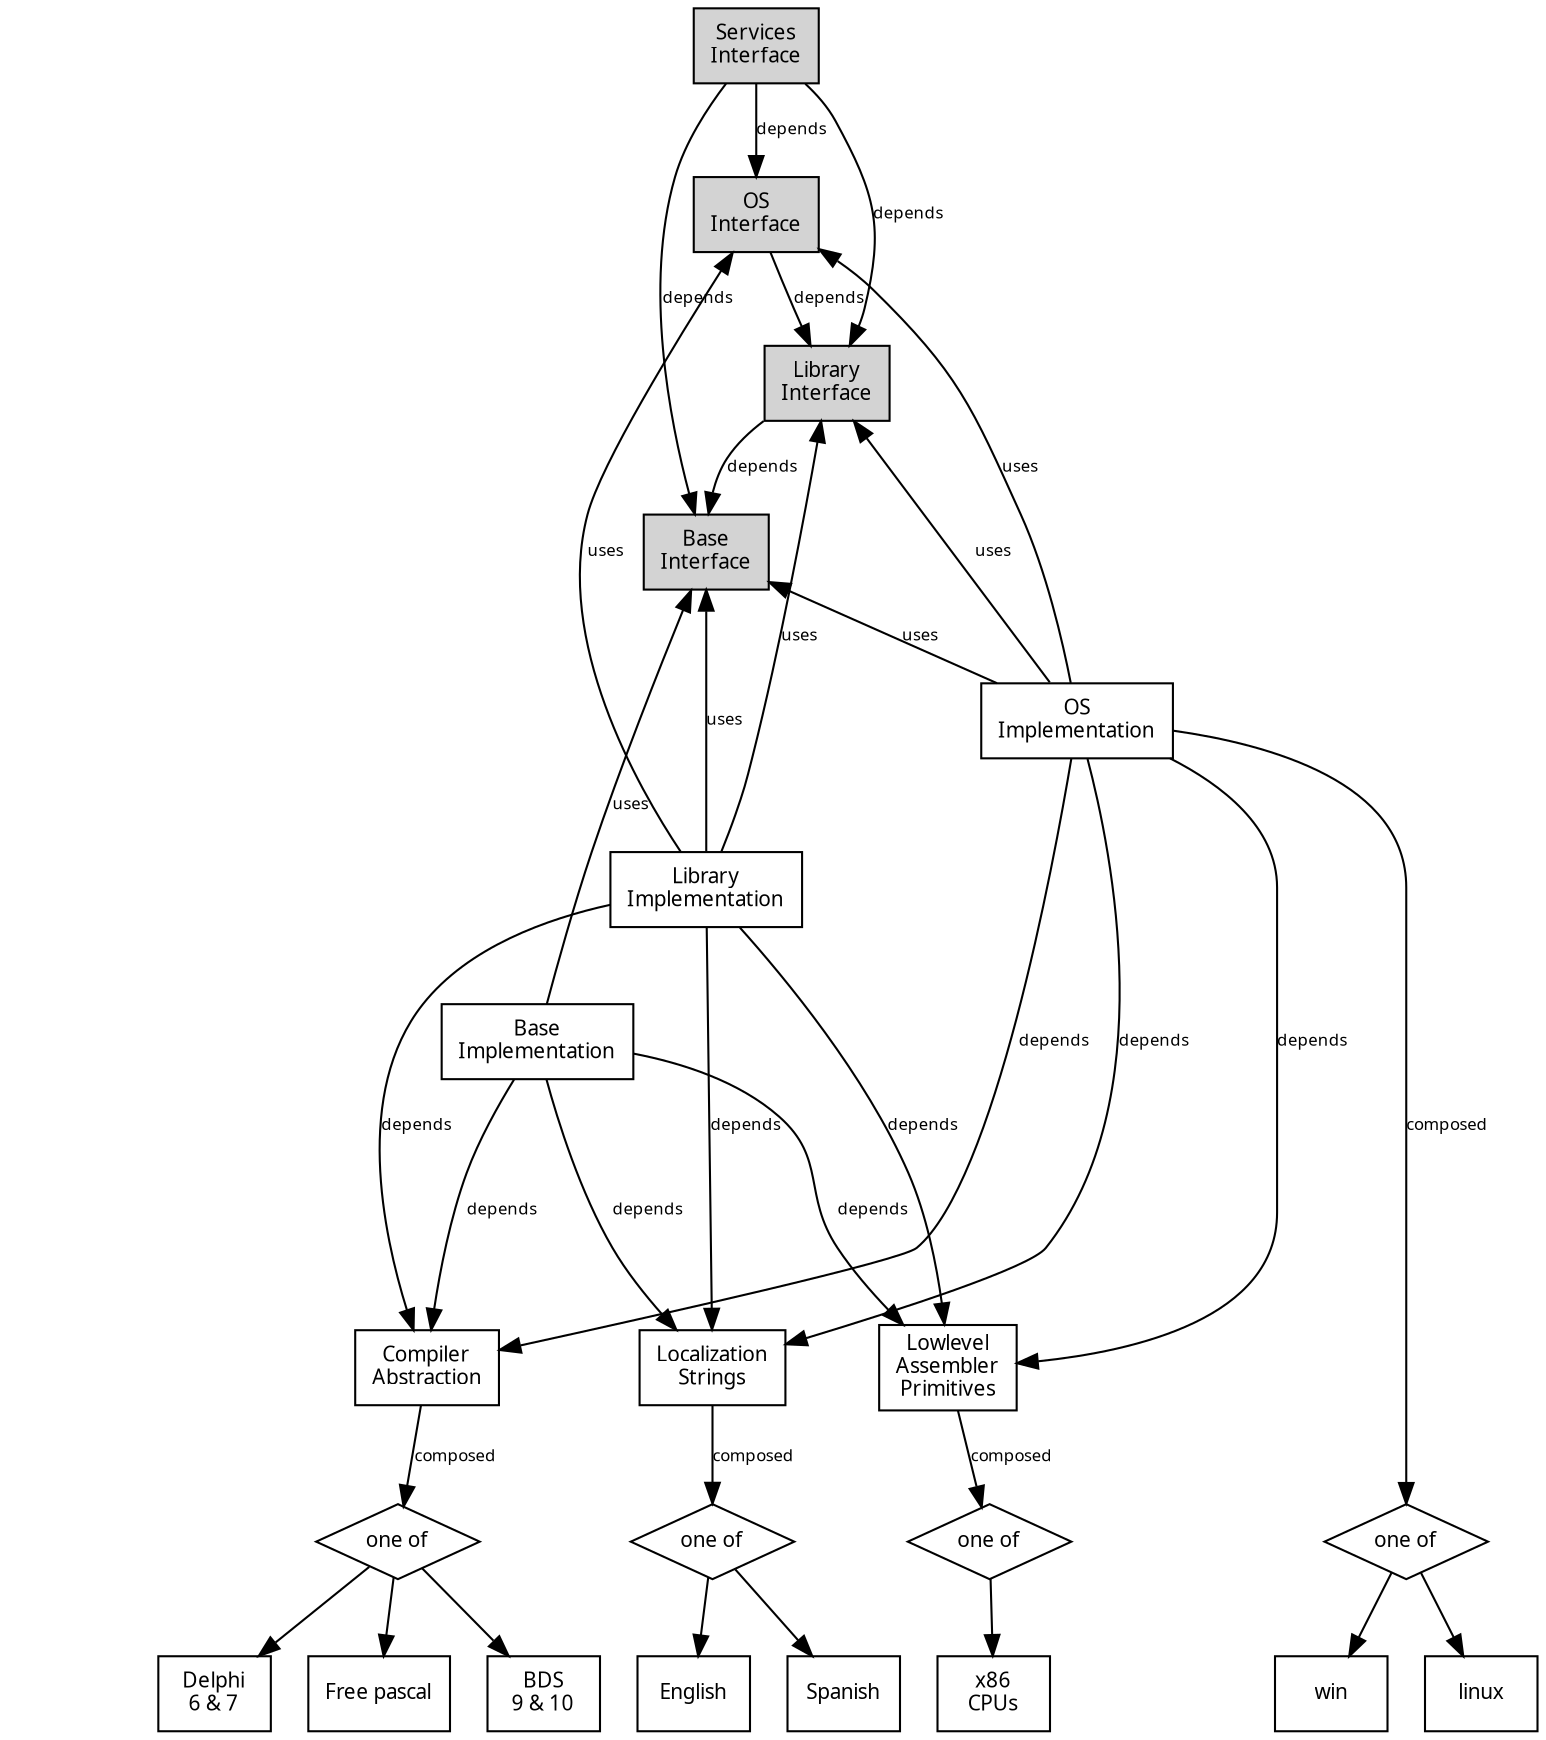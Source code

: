 digraph SilLayoutComplete
  {
    node [shape=box, fontname=Verdana, fontsize=10];
    edge [fontname=Verdana, fontsize=8]
    fontname=Verdana;

    {
    node [style=invis];
    edge [style=invis];

    Level0 -> Level1 -> Level2 -> Level3 -> Level4 -> Level5 -> Level6 -> Level7 -> Level8 -> Level9 -> Level10;

    }

  base        [label = "Base\nInterface", style=filled];
  baseim      [label = "Base\nImplementation"];
  lib         [label = "Library\nInterface", style=filled];
  libim       [label = "Library\nImplementation"];
  os          [label = "OS\nInterface", style=filled];
  osim        [label = "OS\nImplementation"];

  fwk         [label = "Services\nInterface", style=filled];

  hw          [label = "Lowlevel\nAssembler\nPrimitives"];
  lc          [label = "Localization\nStrings"];
  rtl         [label = "Compiler\nAbstraction"];

  dp6         [label = "Delphi\n6 & 7"];
  fpc         [label = "Free pascal"];
  dp9         [label = "BDS\n9 & 10"];
  
  x86         [label = "x86\nCPUs"];

  sp         [label = "Spanish"];
  en         [label = "English"];
  compiler   [shape=diamond,label = "one of"];
  language   [shape=diamond,label = "one of"];
  arch   [shape=diamond,label = "one of"];
  platform   [shape=diamond,label = "one of"];

  
  os -> lib -> base [label="depends"];
  fwk -> { lib; os; base }  [label="depends"];
  
  libim -> { base; os; } [label="uses"];
  osim -> { base; lib } [label="uses"];

  baseim -> base [label="uses"];
  libim -> lib [label="uses"];
  osim ->  os [label="uses"];
  

  baseim -> { lc; hw; rtl } [label="depends"];
  osim -> { lc ; hw; rtl } [label="depends"];
  libim -> { lc; hw; rtl } [label="depends"];

  rtl -> compiler [label="composed"];
  lc -> language [label="composed"];
  hw -> arch [label="composed"];
  osim -> platform [label="composed"];

  compiler -> { dp6; fpc; dp9 };
  language -> { sp; en };
  arch -> { x86; };
  platform -> { win; linux };


  {rank=same; Level0; fwk }
  {rank=same; Level1; os }
  {rank=same; Level2; lib }
  {rank=same; Level3; base }


  {rank=same; Level4; osim }
  {rank=same; Level5; libim }
  {rank=same; Level6; baseim }


  {rank=same; Level8; hw; rtl; lc; }
  {rank=same; Level9; compiler; language; platform; arch }
  {rank=same; Level10; dp6; fpc; dp9  }
  {rank=same; Level10; sp; en  }
  {rank=same; Level10; x86 }
  {rank=same; Level10; linux; win }

  } 

